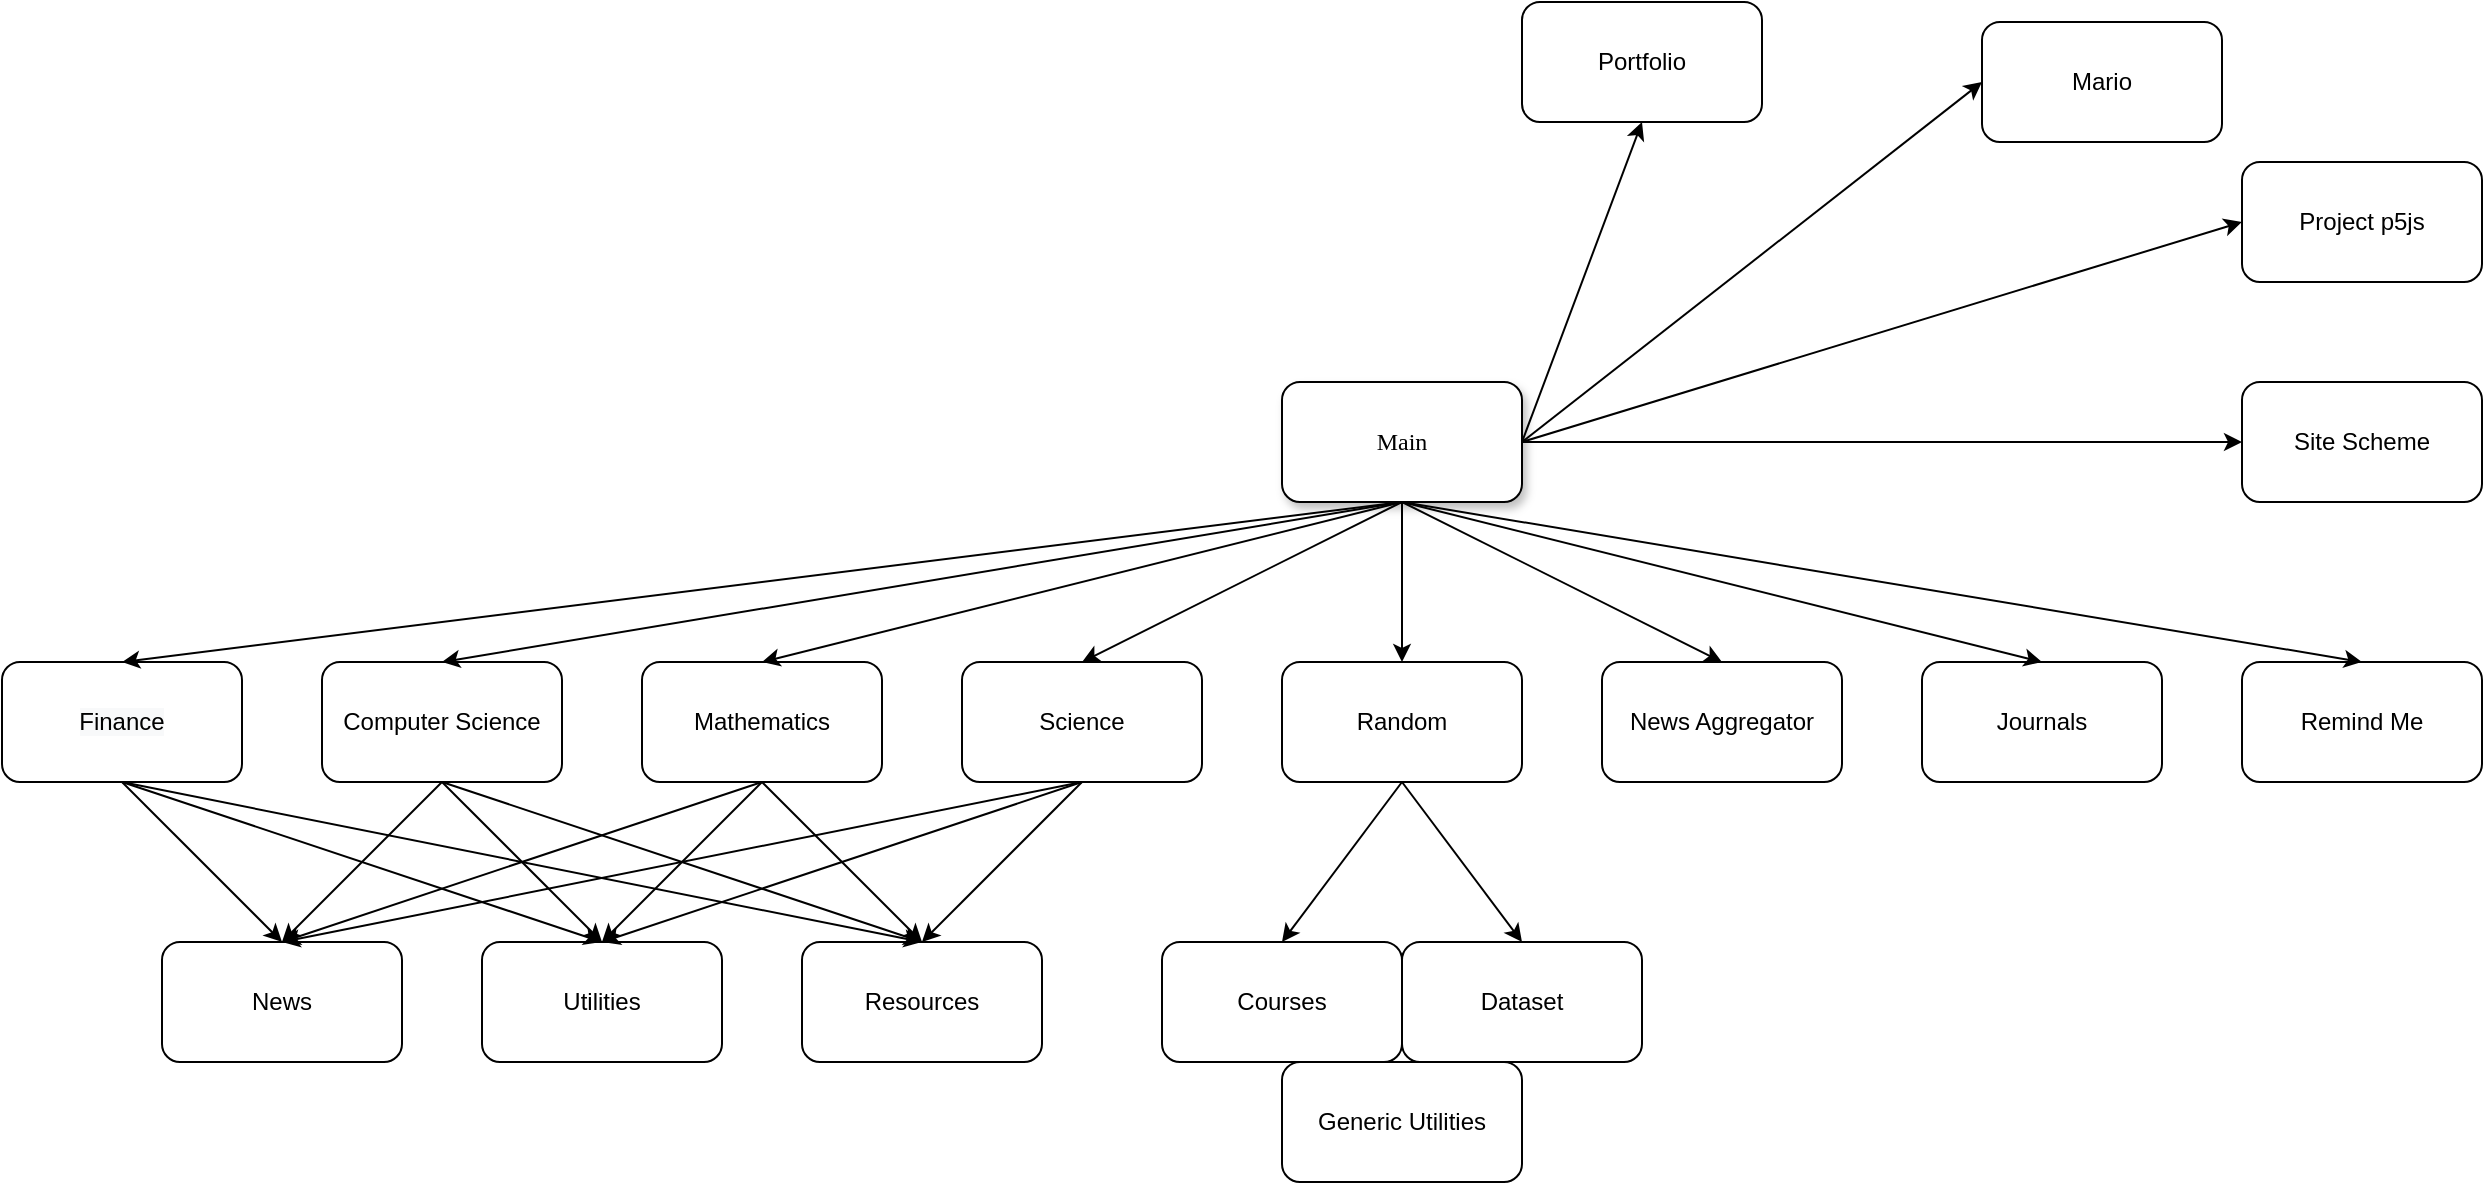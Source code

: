 <mxfile version="13.3.8" type="device"><diagram name="Page-1" id="10a91c8b-09ff-31b1-d368-03940ed4cc9e"><mxGraphModel dx="1422" dy="832" grid="1" gridSize="10" guides="1" tooltips="1" connect="1" arrows="1" fold="1" page="1" pageScale="1" pageWidth="1100" pageHeight="850" background="#ffffff" math="0" shadow="0"><root><mxCell id="0"/><mxCell id="1" parent="0"/><mxCell id="62893188c0fa7362-1" value="Main" style="whiteSpace=wrap;html=1;rounded=1;shadow=1;labelBackgroundColor=none;strokeWidth=1;fontFamily=Verdana;fontSize=12;align=center;" parent="1" vertex="1"><mxGeometry x="720" y="260" width="120" height="60" as="geometry"/></mxCell><mxCell id="BRP0vq7LEVVX1VQtlHZB-1" value="Science" style="rounded=1;whiteSpace=wrap;html=1;" parent="1" vertex="1"><mxGeometry x="560" y="400" width="120" height="60" as="geometry"/></mxCell><mxCell id="BRP0vq7LEVVX1VQtlHZB-2" value="Computer Science" style="rounded=1;whiteSpace=wrap;html=1;" parent="1" vertex="1"><mxGeometry x="240" y="400" width="120" height="60" as="geometry"/></mxCell><mxCell id="BRP0vq7LEVVX1VQtlHZB-4" value="Remind Me" style="rounded=1;whiteSpace=wrap;html=1;" parent="1" vertex="1"><mxGeometry x="1200" y="400" width="120" height="60" as="geometry"/></mxCell><mxCell id="BRP0vq7LEVVX1VQtlHZB-7" value="Journals" style="rounded=1;whiteSpace=wrap;html=1;" parent="1" vertex="1"><mxGeometry x="1040" y="400" width="120" height="60" as="geometry"/></mxCell><mxCell id="BRP0vq7LEVVX1VQtlHZB-8" value="&#10;&#10;&lt;span style=&quot;color: rgb(0, 0, 0); font-family: helvetica; font-size: 12px; font-style: normal; font-weight: 400; letter-spacing: normal; text-align: center; text-indent: 0px; text-transform: none; word-spacing: 0px; background-color: rgb(248, 249, 250); display: inline; float: none;&quot;&gt;Finance&lt;/span&gt;&#10;&#10;" style="rounded=1;whiteSpace=wrap;html=1;" parent="1" vertex="1"><mxGeometry x="80" y="400" width="120" height="60" as="geometry"/></mxCell><mxCell id="BRP0vq7LEVVX1VQtlHZB-9" value="Random" style="rounded=1;whiteSpace=wrap;html=1;" parent="1" vertex="1"><mxGeometry x="720" y="400" width="120" height="60" as="geometry"/></mxCell><mxCell id="BRP0vq7LEVVX1VQtlHZB-10" value="Dataset" style="rounded=1;whiteSpace=wrap;html=1;" parent="1" vertex="1"><mxGeometry x="780" y="540" width="120" height="60" as="geometry"/></mxCell><mxCell id="BRP0vq7LEVVX1VQtlHZB-11" value="Courses" style="rounded=1;whiteSpace=wrap;html=1;" parent="1" vertex="1"><mxGeometry x="660" y="540" width="120" height="60" as="geometry"/></mxCell><mxCell id="BRP0vq7LEVVX1VQtlHZB-12" value="Resources" style="rounded=1;whiteSpace=wrap;html=1;" parent="1" vertex="1"><mxGeometry x="480" y="540" width="120" height="60" as="geometry"/></mxCell><mxCell id="BRP0vq7LEVVX1VQtlHZB-13" value="News" style="rounded=1;whiteSpace=wrap;html=1;" parent="1" vertex="1"><mxGeometry x="160" y="540" width="120" height="60" as="geometry"/></mxCell><mxCell id="BRP0vq7LEVVX1VQtlHZB-14" value="Utilities" style="rounded=1;whiteSpace=wrap;html=1;" parent="1" vertex="1"><mxGeometry x="320" y="540" width="120" height="60" as="geometry"/></mxCell><mxCell id="BRP0vq7LEVVX1VQtlHZB-16" value="News Aggregator" style="rounded=1;whiteSpace=wrap;html=1;" parent="1" vertex="1"><mxGeometry x="880" y="400" width="120" height="60" as="geometry"/></mxCell><mxCell id="BRP0vq7LEVVX1VQtlHZB-18" value="Mathematics" style="rounded=1;whiteSpace=wrap;html=1;" parent="1" vertex="1"><mxGeometry x="400" y="400" width="120" height="60" as="geometry"/></mxCell><mxCell id="BRP0vq7LEVVX1VQtlHZB-19" value="" style="endArrow=classic;html=1;exitX=0.5;exitY=1;exitDx=0;exitDy=0;entryX=0.5;entryY=0;entryDx=0;entryDy=0;" parent="1" source="62893188c0fa7362-1" target="BRP0vq7LEVVX1VQtlHZB-8" edge="1"><mxGeometry width="50" height="50" relative="1" as="geometry"><mxPoint x="670" y="490" as="sourcePoint"/><mxPoint x="720" y="440" as="targetPoint"/></mxGeometry></mxCell><mxCell id="BRP0vq7LEVVX1VQtlHZB-20" value="" style="endArrow=classic;html=1;exitX=0.5;exitY=1;exitDx=0;exitDy=0;" parent="1" source="62893188c0fa7362-1" edge="1"><mxGeometry width="50" height="50" relative="1" as="geometry"><mxPoint x="790" y="370" as="sourcePoint"/><mxPoint x="300" y="400" as="targetPoint"/></mxGeometry></mxCell><mxCell id="BRP0vq7LEVVX1VQtlHZB-21" value="" style="endArrow=classic;html=1;entryX=0.5;entryY=0;entryDx=0;entryDy=0;exitX=0.5;exitY=1;exitDx=0;exitDy=0;" parent="1" source="62893188c0fa7362-1" target="BRP0vq7LEVVX1VQtlHZB-18" edge="1"><mxGeometry width="50" height="50" relative="1" as="geometry"><mxPoint x="780" y="360" as="sourcePoint"/><mxPoint x="160" y="420" as="targetPoint"/></mxGeometry></mxCell><mxCell id="BRP0vq7LEVVX1VQtlHZB-22" value="" style="endArrow=classic;html=1;entryX=0.5;entryY=0;entryDx=0;entryDy=0;exitX=0.5;exitY=1;exitDx=0;exitDy=0;" parent="1" source="62893188c0fa7362-1" target="BRP0vq7LEVVX1VQtlHZB-1" edge="1"><mxGeometry width="50" height="50" relative="1" as="geometry"><mxPoint x="780" y="360" as="sourcePoint"/><mxPoint x="170" y="430" as="targetPoint"/></mxGeometry></mxCell><mxCell id="BRP0vq7LEVVX1VQtlHZB-23" value="" style="endArrow=classic;html=1;exitX=0.5;exitY=1;exitDx=0;exitDy=0;entryX=0.5;entryY=0;entryDx=0;entryDy=0;" parent="1" source="62893188c0fa7362-1" target="BRP0vq7LEVVX1VQtlHZB-9" edge="1"><mxGeometry width="50" height="50" relative="1" as="geometry"><mxPoint x="820" y="400" as="sourcePoint"/><mxPoint x="180" y="440" as="targetPoint"/></mxGeometry></mxCell><mxCell id="BRP0vq7LEVVX1VQtlHZB-24" value="" style="endArrow=classic;html=1;exitX=0.5;exitY=1;exitDx=0;exitDy=0;entryX=0.5;entryY=0;entryDx=0;entryDy=0;" parent="1" source="BRP0vq7LEVVX1VQtlHZB-9" target="BRP0vq7LEVVX1VQtlHZB-11" edge="1"><mxGeometry width="50" height="50" relative="1" as="geometry"><mxPoint x="830" y="410" as="sourcePoint"/><mxPoint x="190" y="450" as="targetPoint"/></mxGeometry></mxCell><mxCell id="BRP0vq7LEVVX1VQtlHZB-25" value="" style="endArrow=classic;html=1;exitX=0.5;exitY=1;exitDx=0;exitDy=0;entryX=0.5;entryY=0;entryDx=0;entryDy=0;" parent="1" source="BRP0vq7LEVVX1VQtlHZB-9" target="BRP0vq7LEVVX1VQtlHZB-10" edge="1"><mxGeometry width="50" height="50" relative="1" as="geometry"><mxPoint x="840" y="420" as="sourcePoint"/><mxPoint x="200" y="460" as="targetPoint"/></mxGeometry></mxCell><mxCell id="BRP0vq7LEVVX1VQtlHZB-26" value="" style="endArrow=classic;html=1;exitX=0.5;exitY=1;exitDx=0;exitDy=0;entryX=0.5;entryY=0;entryDx=0;entryDy=0;" parent="1" source="62893188c0fa7362-1" target="BRP0vq7LEVVX1VQtlHZB-4" edge="1"><mxGeometry width="50" height="50" relative="1" as="geometry"><mxPoint x="850" y="430" as="sourcePoint"/><mxPoint x="210" y="470" as="targetPoint"/></mxGeometry></mxCell><mxCell id="BRP0vq7LEVVX1VQtlHZB-27" value="" style="endArrow=classic;html=1;entryX=0.5;entryY=0;entryDx=0;entryDy=0;" parent="1" target="BRP0vq7LEVVX1VQtlHZB-7" edge="1"><mxGeometry width="50" height="50" relative="1" as="geometry"><mxPoint x="780" y="320" as="sourcePoint"/><mxPoint x="220" y="480" as="targetPoint"/></mxGeometry></mxCell><mxCell id="BRP0vq7LEVVX1VQtlHZB-28" value="" style="endArrow=classic;html=1;entryX=0.5;entryY=0;entryDx=0;entryDy=0;" parent="1" target="BRP0vq7LEVVX1VQtlHZB-16" edge="1"><mxGeometry width="50" height="50" relative="1" as="geometry"><mxPoint x="780" y="320" as="sourcePoint"/><mxPoint x="230" y="490" as="targetPoint"/></mxGeometry></mxCell><mxCell id="BRP0vq7LEVVX1VQtlHZB-29" value="" style="endArrow=classic;html=1;entryX=0.5;entryY=0;entryDx=0;entryDy=0;" parent="1" target="BRP0vq7LEVVX1VQtlHZB-13" edge="1"><mxGeometry width="50" height="50" relative="1" as="geometry"><mxPoint x="140" y="460" as="sourcePoint"/><mxPoint x="220" y="550" as="targetPoint"/></mxGeometry></mxCell><mxCell id="BRP0vq7LEVVX1VQtlHZB-30" value="" style="endArrow=classic;html=1;exitX=0.5;exitY=1;exitDx=0;exitDy=0;entryX=0.5;entryY=0;entryDx=0;entryDy=0;" parent="1" source="BRP0vq7LEVVX1VQtlHZB-8" target="BRP0vq7LEVVX1VQtlHZB-14" edge="1"><mxGeometry width="50" height="50" relative="1" as="geometry"><mxPoint x="890" y="470" as="sourcePoint"/><mxPoint x="380" y="530" as="targetPoint"/></mxGeometry></mxCell><mxCell id="BRP0vq7LEVVX1VQtlHZB-32" value="" style="endArrow=classic;html=1;exitX=0.5;exitY=1;exitDx=0;exitDy=0;entryX=0.5;entryY=0;entryDx=0;entryDy=0;" parent="1" source="BRP0vq7LEVVX1VQtlHZB-8" target="BRP0vq7LEVVX1VQtlHZB-12" edge="1"><mxGeometry width="50" height="50" relative="1" as="geometry"><mxPoint x="900" y="480" as="sourcePoint"/><mxPoint x="260" y="520" as="targetPoint"/></mxGeometry></mxCell><mxCell id="BRP0vq7LEVVX1VQtlHZB-33" value="" style="endArrow=classic;html=1;exitX=0.5;exitY=1;exitDx=0;exitDy=0;entryX=0.5;entryY=0;entryDx=0;entryDy=0;" parent="1" source="BRP0vq7LEVVX1VQtlHZB-18" target="BRP0vq7LEVVX1VQtlHZB-13" edge="1"><mxGeometry width="50" height="50" relative="1" as="geometry"><mxPoint x="910" y="490" as="sourcePoint"/><mxPoint x="270" y="530" as="targetPoint"/></mxGeometry></mxCell><mxCell id="BRP0vq7LEVVX1VQtlHZB-34" value="" style="endArrow=classic;html=1;exitX=0.5;exitY=1;exitDx=0;exitDy=0;entryX=0.5;entryY=0;entryDx=0;entryDy=0;" parent="1" source="BRP0vq7LEVVX1VQtlHZB-18" target="BRP0vq7LEVVX1VQtlHZB-14" edge="1"><mxGeometry width="50" height="50" relative="1" as="geometry"><mxPoint x="920" y="500" as="sourcePoint"/><mxPoint x="280" y="540" as="targetPoint"/></mxGeometry></mxCell><mxCell id="BRP0vq7LEVVX1VQtlHZB-35" value="" style="endArrow=classic;html=1;exitX=0.5;exitY=1;exitDx=0;exitDy=0;entryX=0.5;entryY=0;entryDx=0;entryDy=0;" parent="1" source="BRP0vq7LEVVX1VQtlHZB-18" target="BRP0vq7LEVVX1VQtlHZB-12" edge="1"><mxGeometry width="50" height="50" relative="1" as="geometry"><mxPoint x="930" y="510" as="sourcePoint"/><mxPoint x="290" y="550" as="targetPoint"/></mxGeometry></mxCell><mxCell id="BRP0vq7LEVVX1VQtlHZB-36" value="" style="endArrow=classic;html=1;exitX=0.5;exitY=1;exitDx=0;exitDy=0;entryX=0.5;entryY=0;entryDx=0;entryDy=0;" parent="1" source="BRP0vq7LEVVX1VQtlHZB-2" target="BRP0vq7LEVVX1VQtlHZB-13" edge="1"><mxGeometry width="50" height="50" relative="1" as="geometry"><mxPoint x="940" y="520" as="sourcePoint"/><mxPoint x="300" y="560" as="targetPoint"/></mxGeometry></mxCell><mxCell id="BRP0vq7LEVVX1VQtlHZB-37" value="" style="endArrow=classic;html=1;exitX=0.5;exitY=1;exitDx=0;exitDy=0;entryX=0.5;entryY=0;entryDx=0;entryDy=0;" parent="1" source="BRP0vq7LEVVX1VQtlHZB-2" target="BRP0vq7LEVVX1VQtlHZB-14" edge="1"><mxGeometry width="50" height="50" relative="1" as="geometry"><mxPoint x="950" y="530" as="sourcePoint"/><mxPoint x="380" y="540" as="targetPoint"/></mxGeometry></mxCell><mxCell id="BRP0vq7LEVVX1VQtlHZB-38" value="" style="endArrow=classic;html=1;exitX=0.5;exitY=1;exitDx=0;exitDy=0;entryX=0.5;entryY=0;entryDx=0;entryDy=0;" parent="1" source="BRP0vq7LEVVX1VQtlHZB-2" target="BRP0vq7LEVVX1VQtlHZB-12" edge="1"><mxGeometry width="50" height="50" relative="1" as="geometry"><mxPoint x="960" y="540" as="sourcePoint"/><mxPoint x="320" y="580" as="targetPoint"/></mxGeometry></mxCell><mxCell id="rTQDU15f0dRw5c3ZZdTk-1" value="" style="endArrow=classic;html=1;exitX=0.5;exitY=1;exitDx=0;exitDy=0;entryX=0.5;entryY=0;entryDx=0;entryDy=0;" parent="1" source="BRP0vq7LEVVX1VQtlHZB-1" target="BRP0vq7LEVVX1VQtlHZB-13" edge="1"><mxGeometry width="50" height="50" relative="1" as="geometry"><mxPoint x="700" y="450" as="sourcePoint"/><mxPoint x="750" y="400" as="targetPoint"/></mxGeometry></mxCell><mxCell id="rTQDU15f0dRw5c3ZZdTk-2" value="" style="endArrow=classic;html=1;entryX=0.5;entryY=0;entryDx=0;entryDy=0;" parent="1" target="BRP0vq7LEVVX1VQtlHZB-14" edge="1"><mxGeometry width="50" height="50" relative="1" as="geometry"><mxPoint x="620" y="460" as="sourcePoint"/><mxPoint x="760" y="410" as="targetPoint"/></mxGeometry></mxCell><mxCell id="rTQDU15f0dRw5c3ZZdTk-3" value="" style="endArrow=classic;html=1;exitX=0.5;exitY=1;exitDx=0;exitDy=0;entryX=0.5;entryY=0;entryDx=0;entryDy=0;" parent="1" source="BRP0vq7LEVVX1VQtlHZB-1" target="BRP0vq7LEVVX1VQtlHZB-12" edge="1"><mxGeometry width="50" height="50" relative="1" as="geometry"><mxPoint x="720" y="470" as="sourcePoint"/><mxPoint x="770" y="420" as="targetPoint"/></mxGeometry></mxCell><mxCell id="fh9jrbeeJitLbyR3KJd--1" value="Site Scheme" style="rounded=1;whiteSpace=wrap;html=1;" parent="1" vertex="1"><mxGeometry x="1200" y="260" width="120" height="60" as="geometry"/></mxCell><mxCell id="fh9jrbeeJitLbyR3KJd--2" value="" style="endArrow=classic;html=1;exitX=1;exitY=0.5;exitDx=0;exitDy=0;entryX=0;entryY=0.5;entryDx=0;entryDy=0;" parent="1" source="62893188c0fa7362-1" target="fh9jrbeeJitLbyR3KJd--1" edge="1"><mxGeometry width="50" height="50" relative="1" as="geometry"><mxPoint x="910" y="230" as="sourcePoint"/><mxPoint x="960" y="180" as="targetPoint"/></mxGeometry></mxCell><mxCell id="fh9jrbeeJitLbyR3KJd--3" value="Project p5js" style="rounded=1;whiteSpace=wrap;html=1;" parent="1" vertex="1"><mxGeometry x="1200" y="150" width="120" height="60" as="geometry"/></mxCell><mxCell id="fh9jrbeeJitLbyR3KJd--4" value="" style="endArrow=classic;html=1;entryX=0;entryY=0.5;entryDx=0;entryDy=0;" parent="1" target="fh9jrbeeJitLbyR3KJd--3" edge="1"><mxGeometry width="50" height="50" relative="1" as="geometry"><mxPoint x="840" y="290" as="sourcePoint"/><mxPoint x="1010" y="130" as="targetPoint"/></mxGeometry></mxCell><mxCell id="fh9jrbeeJitLbyR3KJd--5" value="Mario" style="rounded=1;whiteSpace=wrap;html=1;" parent="1" vertex="1"><mxGeometry x="1070" y="80" width="120" height="60" as="geometry"/></mxCell><mxCell id="fh9jrbeeJitLbyR3KJd--6" value="Portfolio" style="rounded=1;whiteSpace=wrap;html=1;" parent="1" vertex="1"><mxGeometry x="840" y="70" width="120" height="60" as="geometry"/></mxCell><mxCell id="fh9jrbeeJitLbyR3KJd--7" value="" style="endArrow=classic;html=1;exitX=1;exitY=0.5;exitDx=0;exitDy=0;entryX=0;entryY=0.5;entryDx=0;entryDy=0;" parent="1" source="62893188c0fa7362-1" target="fh9jrbeeJitLbyR3KJd--5" edge="1"><mxGeometry width="50" height="50" relative="1" as="geometry"><mxPoint x="840" y="230" as="sourcePoint"/><mxPoint x="890" y="180" as="targetPoint"/></mxGeometry></mxCell><mxCell id="fh9jrbeeJitLbyR3KJd--8" value="" style="endArrow=classic;html=1;entryX=0.5;entryY=1;entryDx=0;entryDy=0;" parent="1" target="fh9jrbeeJitLbyR3KJd--6" edge="1"><mxGeometry width="50" height="50" relative="1" as="geometry"><mxPoint x="840" y="290" as="sourcePoint"/><mxPoint x="820" y="200" as="targetPoint"/></mxGeometry></mxCell><mxCell id="fh9jrbeeJitLbyR3KJd--9" value="Generic Utilities" style="rounded=1;whiteSpace=wrap;html=1;" parent="1" vertex="1"><mxGeometry x="720" y="600" width="120" height="60" as="geometry"/></mxCell></root></mxGraphModel></diagram></mxfile>